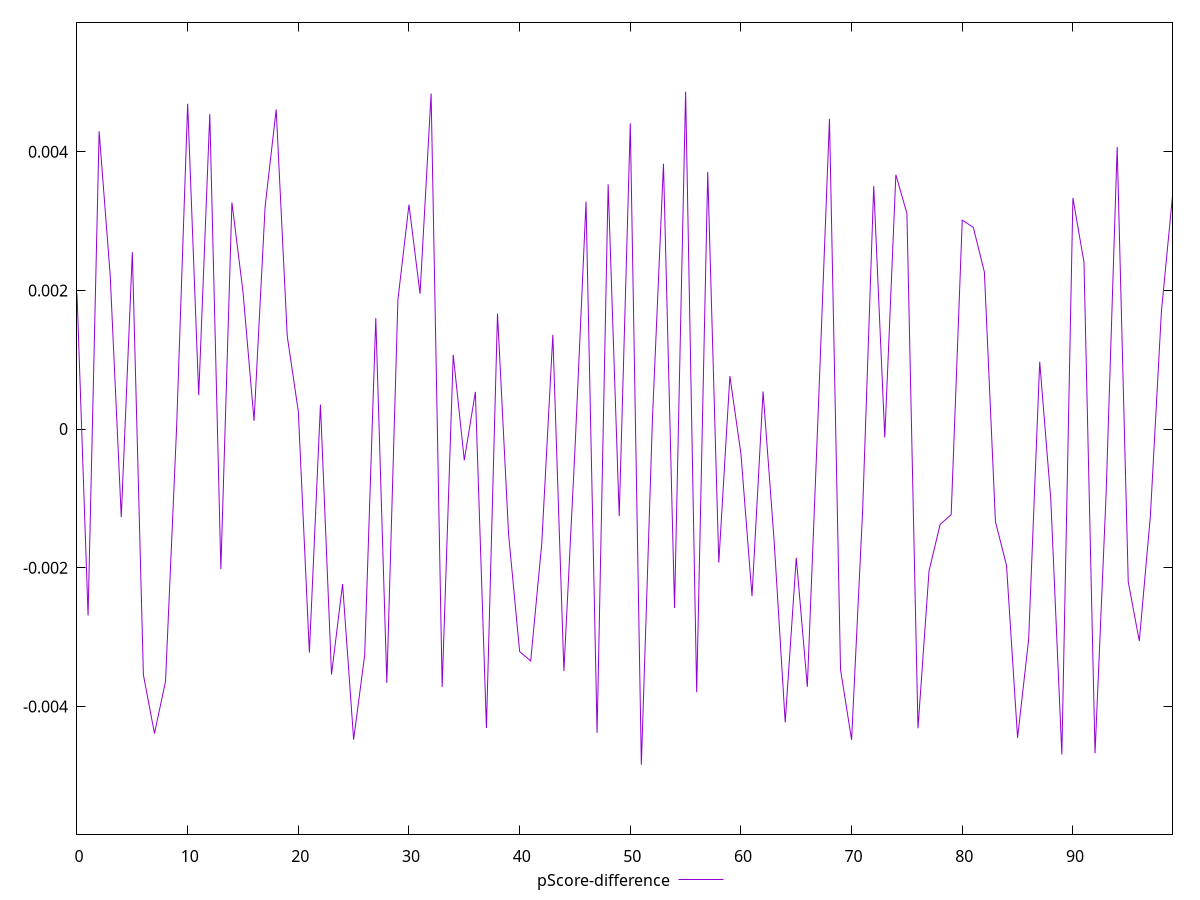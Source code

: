 reset

$pScoreDifference <<EOF
0 0.001958306423830991
1 -0.0026869295071205723
2 0.004293742640899545
3 0.0022157247955023607
4 -0.0012695750201835443
5 0.0025509058260096973
6 -0.0035431257193909715
7 -0.004386866321794081
8 -0.003636966589036783
9 0.00001922951014543539
10 0.004690673465680639
11 0.0004893019183135339
12 0.0045420335718344695
13 -0.0020202014066117435
14 0.00326734406001733
15 0.0019810256029173523
16 0.00012031507399534735
17 0.00320844818040944
18 0.00460822034377284
19 0.0013408891322821415
20 0.00025590854319290646
21 -0.00322219455698336
22 0.0003544454468470404
23 -0.0035376962787428967
24 -0.002233959049916412
25 -0.004476688030465192
26 -0.003253606204262738
27 0.0016005744012471124
28 -0.0036595791717559667
29 0.001865693512243416
30 0.0032358874293036965
31 0.0019521778107638443
32 0.004839027848787425
33 -0.0037164389626167527
34 0.0010714507162571385
35 -0.0004487313354847311
36 0.0005369995133086558
37 -0.004309143352632661
38 0.0016660126880766457
39 -0.0015133298780992677
40 -0.003206486206409398
41 -0.0033424362796489193
42 -0.0016511561969386745
43 0.0013590311574689373
44 -0.0034882992051910033
45 -0.000296302726207065
46 0.0032786723017279584
47 -0.00437828366643267
48 0.003528605330076262
49 -0.0012546412087927061
50 0.004408205694613976
51 -0.004839169894824025
52 0.000136882848132569
53 0.003826084977885391
54 -0.0025788366639647453
55 0.004865262658743985
56 -0.0037942350691766435
57 0.0037063175553297967
58 -0.00192435429366844
59 0.0007655812352579394
60 -0.0003570358937143303
61 -0.0024082046205656793
62 0.0005423376270548008
63 -0.001613666502344513
64 -0.004226925817509053
65 -0.001853789823412666
66 -0.0037140007471109238
67 0.00032103977489594815
68 0.004474194842979701
69 -0.0034666994477522417
70 -0.004479283785929544
71 -0.0011626014725371059
72 0.003503130096445206
73 -0.00012058069278775285
74 0.003667159588278346
75 0.00310891532755464
76 -0.0043123163984629675
77 -0.0020428974549329126
78 -0.0013746757914979701
79 -0.0012319677231126258
80 0.003012532030207682
81 0.0029081979133096514
82 0.0022649067858175886
83 -0.0013351532874609218
84 -0.001965944310265866
85 -0.00445114645079181
86 -0.003031269108931811
87 0.0009711501647566845
88 -0.0010078585206253488
89 -0.004690892309612837
90 0.003333554769855751
91 0.0024074232962548736
92 -0.0046743392040835
93 -0.0009367307588867835
94 0.004069275767147662
95 -0.002202133806916695
96 -0.0030555267539176256
97 -0.0012548077421086212
98 0.0017008705509424793
99 0.0033586026794053536
EOF

set key outside below
set xrange [0:99]
set yrange [-0.005839169894824025:0.005865262658743985]
set trange [-0.005839169894824025:0.005865262658743985]
set terminal svg size 640, 500 enhanced background rgb 'white'
set output "report_00013_2021-02-09T12-04-24.940Z/mainthread-work-breakdown/samples/pages+cached+noadtech+nomedia/pScore-difference/values.svg"

plot $pScoreDifference title "pScore-difference" with line

reset
